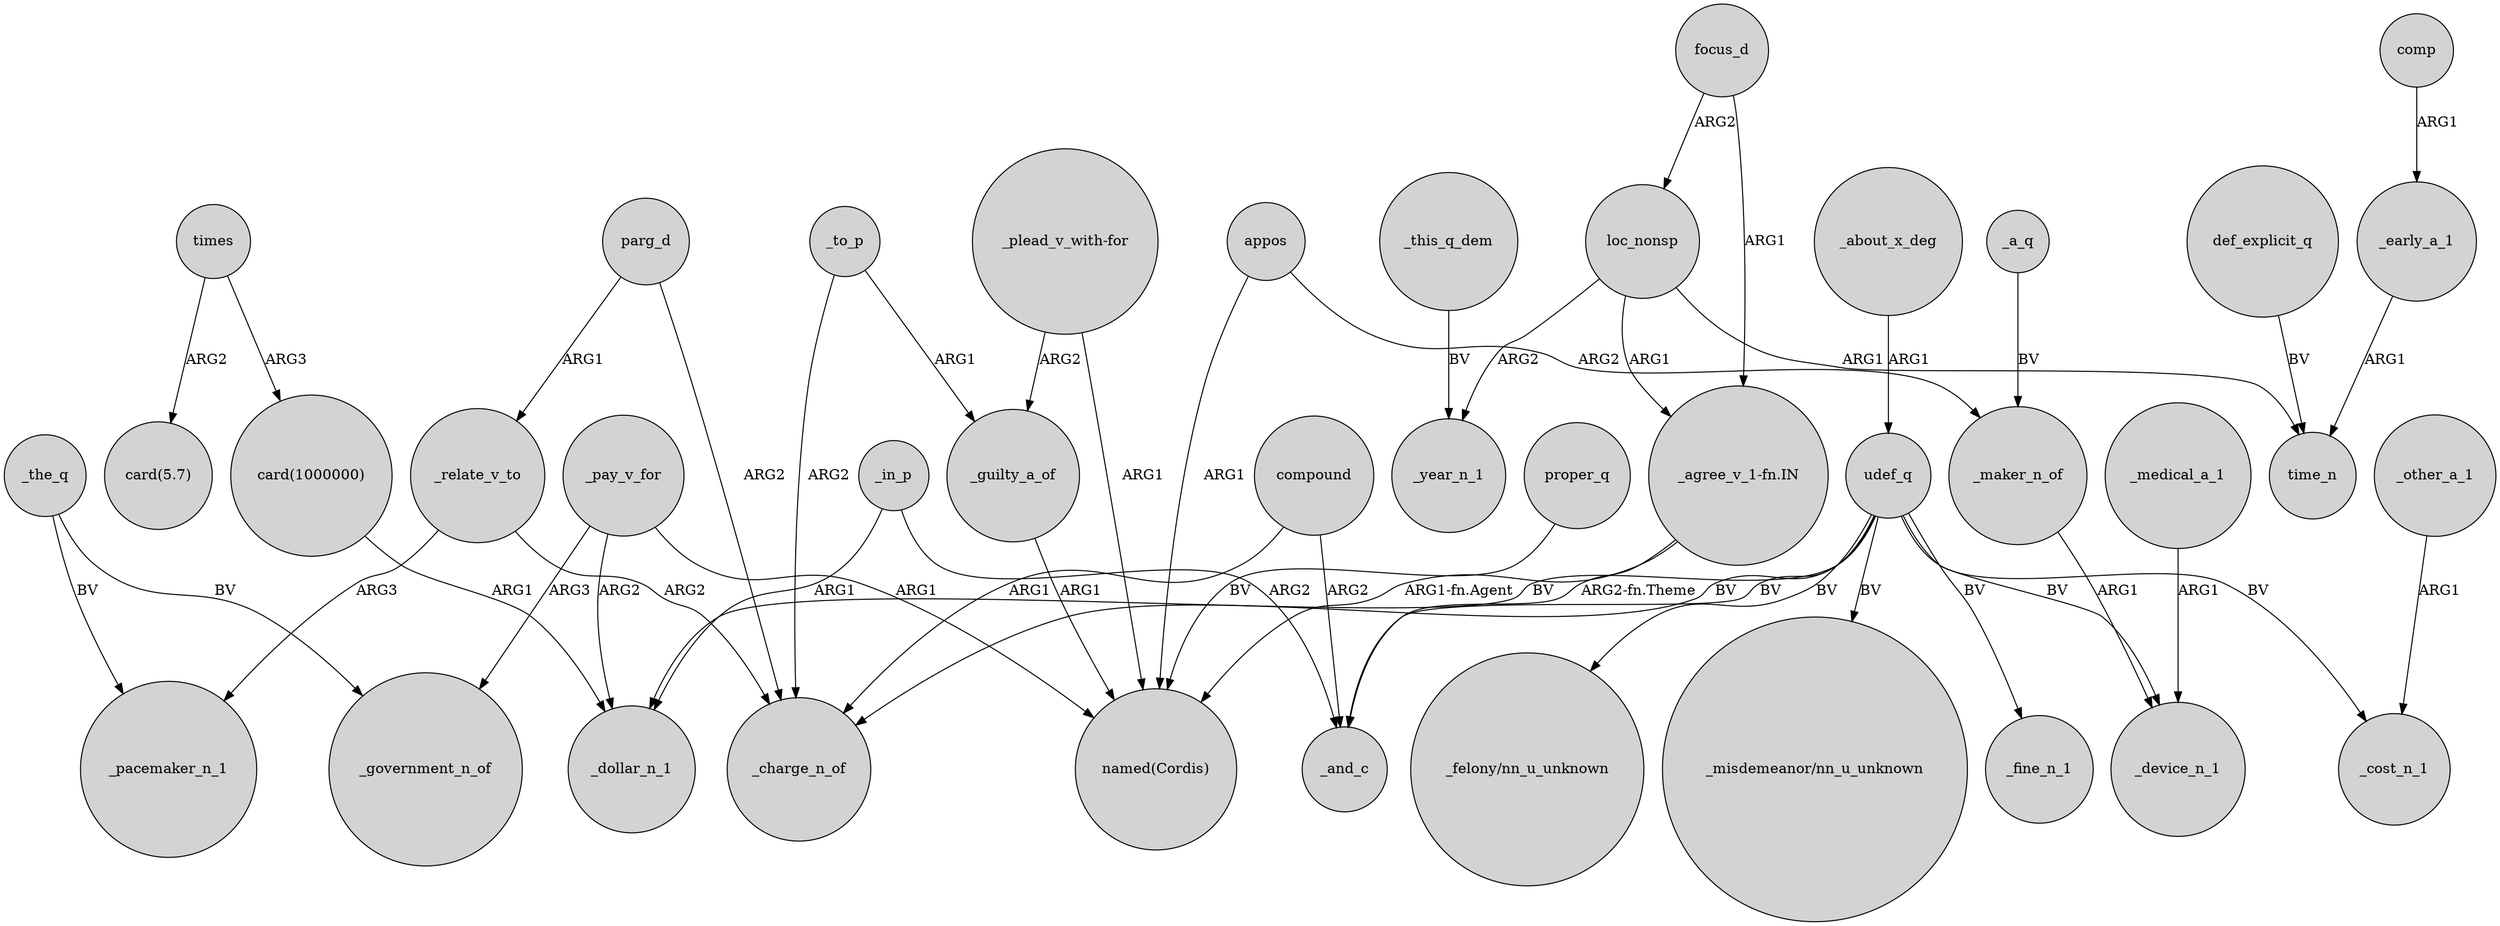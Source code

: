 digraph {
	node [shape=circle style=filled]
	focus_d -> loc_nonsp [label=ARG2]
	"card(1000000)" -> _dollar_n_1 [label=ARG1]
	_relate_v_to -> _pacemaker_n_1 [label=ARG3]
	_pay_v_for -> _government_n_of [label=ARG3]
	"_agree_v_1-fn.IN" -> "named(Cordis)" [label="ARG1-fn.Agent"]
	"_agree_v_1-fn.IN" -> _and_c [label="ARG2-fn.Theme"]
	appos -> "named(Cordis)" [label=ARG1]
	def_explicit_q -> time_n [label=BV]
	_maker_n_of -> _device_n_1 [label=ARG1]
	udef_q -> "_felony/nn_u_unknown" [label=BV]
	parg_d -> _relate_v_to [label=ARG1]
	_guilty_a_of -> "named(Cordis)" [label=ARG1]
	_to_p -> _guilty_a_of [label=ARG1]
	_other_a_1 -> _cost_n_1 [label=ARG1]
	_to_p -> _charge_n_of [label=ARG2]
	_pay_v_for -> "named(Cordis)" [label=ARG1]
	loc_nonsp -> time_n [label=ARG1]
	"_plead_v_with-for" -> _guilty_a_of [label=ARG2]
	_about_x_deg -> udef_q [label=ARG1]
	udef_q -> _charge_n_of [label=BV]
	_relate_v_to -> _charge_n_of [label=ARG2]
	udef_q -> "_misdemeanor/nn_u_unknown" [label=BV]
	_pay_v_for -> _dollar_n_1 [label=ARG2]
	udef_q -> _cost_n_1 [label=BV]
	appos -> _maker_n_of [label=ARG2]
	_medical_a_1 -> _device_n_1 [label=ARG1]
	compound -> _and_c [label=ARG2]
	times -> "card(1000000)" [label=ARG3]
	times -> "card(5.7)" [label=ARG2]
	compound -> _charge_n_of [label=ARG1]
	_a_q -> _maker_n_of [label=BV]
	loc_nonsp -> _year_n_1 [label=ARG2]
	loc_nonsp -> "_agree_v_1-fn.IN" [label=ARG1]
	udef_q -> _fine_n_1 [label=BV]
	_early_a_1 -> time_n [label=ARG1]
	_the_q -> _pacemaker_n_1 [label=BV]
	_the_q -> _government_n_of [label=BV]
	"_plead_v_with-for" -> "named(Cordis)" [label=ARG1]
	_in_p -> _dollar_n_1 [label=ARG1]
	udef_q -> _device_n_1 [label=BV]
	proper_q -> "named(Cordis)" [label=BV]
	focus_d -> "_agree_v_1-fn.IN" [label=ARG1]
	udef_q -> _and_c [label=BV]
	_in_p -> _and_c [label=ARG2]
	comp -> _early_a_1 [label=ARG1]
	parg_d -> _charge_n_of [label=ARG2]
	udef_q -> _dollar_n_1 [label=BV]
	_this_q_dem -> _year_n_1 [label=BV]
}
